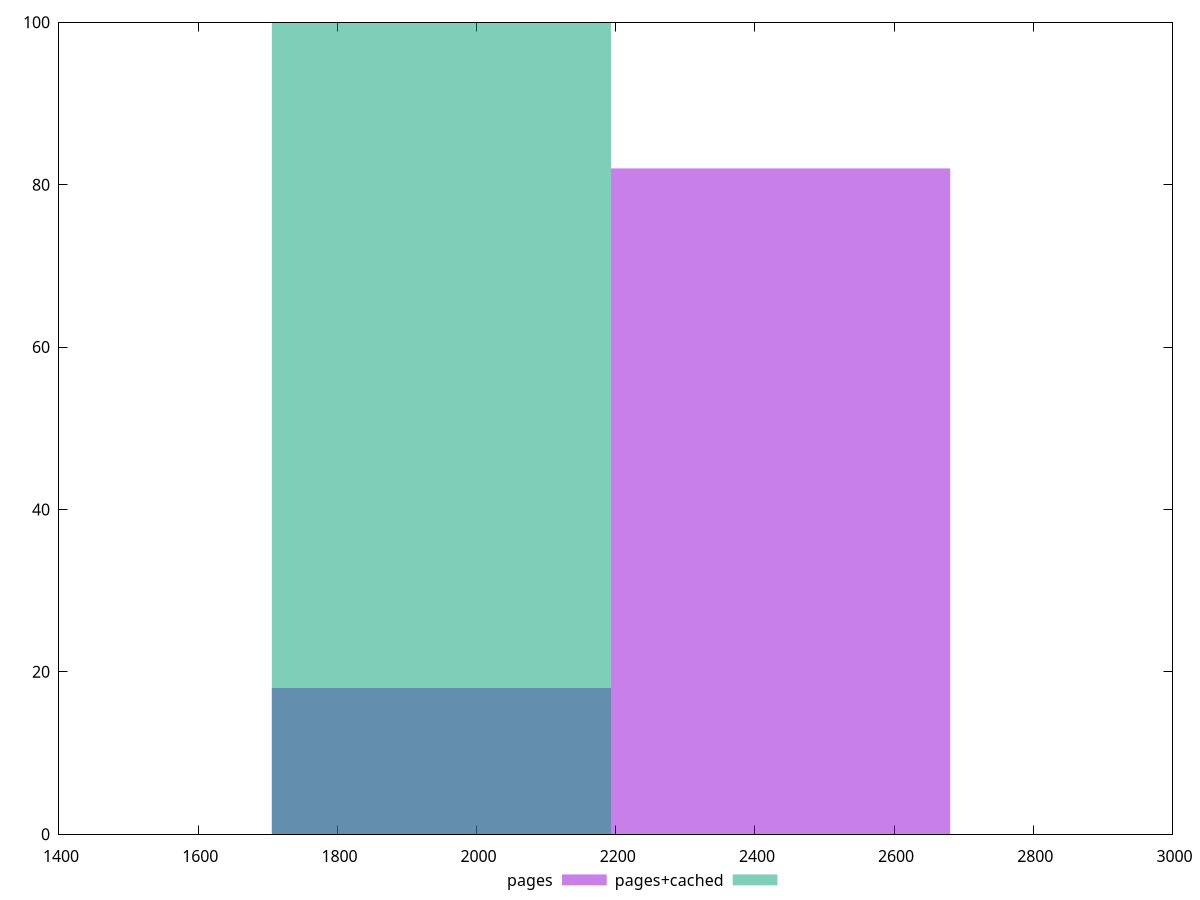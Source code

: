 reset
set terminal svg size 640, 500 enhanced background rgb 'white'
set output "reprap/mainthread-work-breakdown/comparison/histogram/1_vs_2.svg"

$pages <<EOF
1949.5175967549762 18
2436.8969959437204 82
EOF

$pagesCached <<EOF
1949.5175967549762 100
EOF

set key outside below
set boxwidth 487.37939918874406
set yrange [0:100]
set style fill transparent solid 0.5 noborder

plot \
  $pages title "pages" with boxes, \
  $pagesCached title "pages+cached" with boxes, \


reset